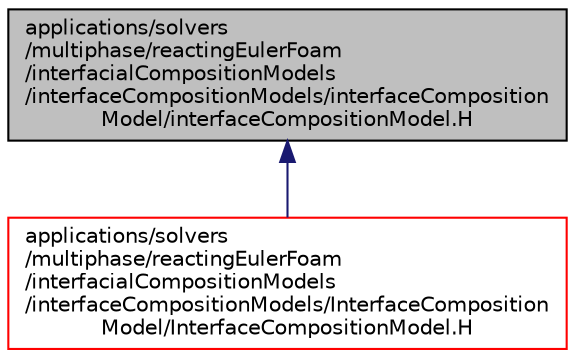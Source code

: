 digraph "applications/solvers/multiphase/reactingEulerFoam/interfacialCompositionModels/interfaceCompositionModels/interfaceCompositionModel/interfaceCompositionModel.H"
{
  bgcolor="transparent";
  edge [fontname="Helvetica",fontsize="10",labelfontname="Helvetica",labelfontsize="10"];
  node [fontname="Helvetica",fontsize="10",shape=record];
  Node318 [label="applications/solvers\l/multiphase/reactingEulerFoam\l/interfacialCompositionModels\l/interfaceCompositionModels/interfaceComposition\lModel/interfaceCompositionModel.H",height=0.2,width=0.4,color="black", fillcolor="grey75", style="filled", fontcolor="black"];
  Node318 -> Node319 [dir="back",color="midnightblue",fontsize="10",style="solid",fontname="Helvetica"];
  Node319 [label="applications/solvers\l/multiphase/reactingEulerFoam\l/interfacialCompositionModels\l/interfaceCompositionModels/InterfaceComposition\lModel/InterfaceCompositionModel.H",height=0.2,width=0.4,color="red",URL="$a20945.html"];
}
